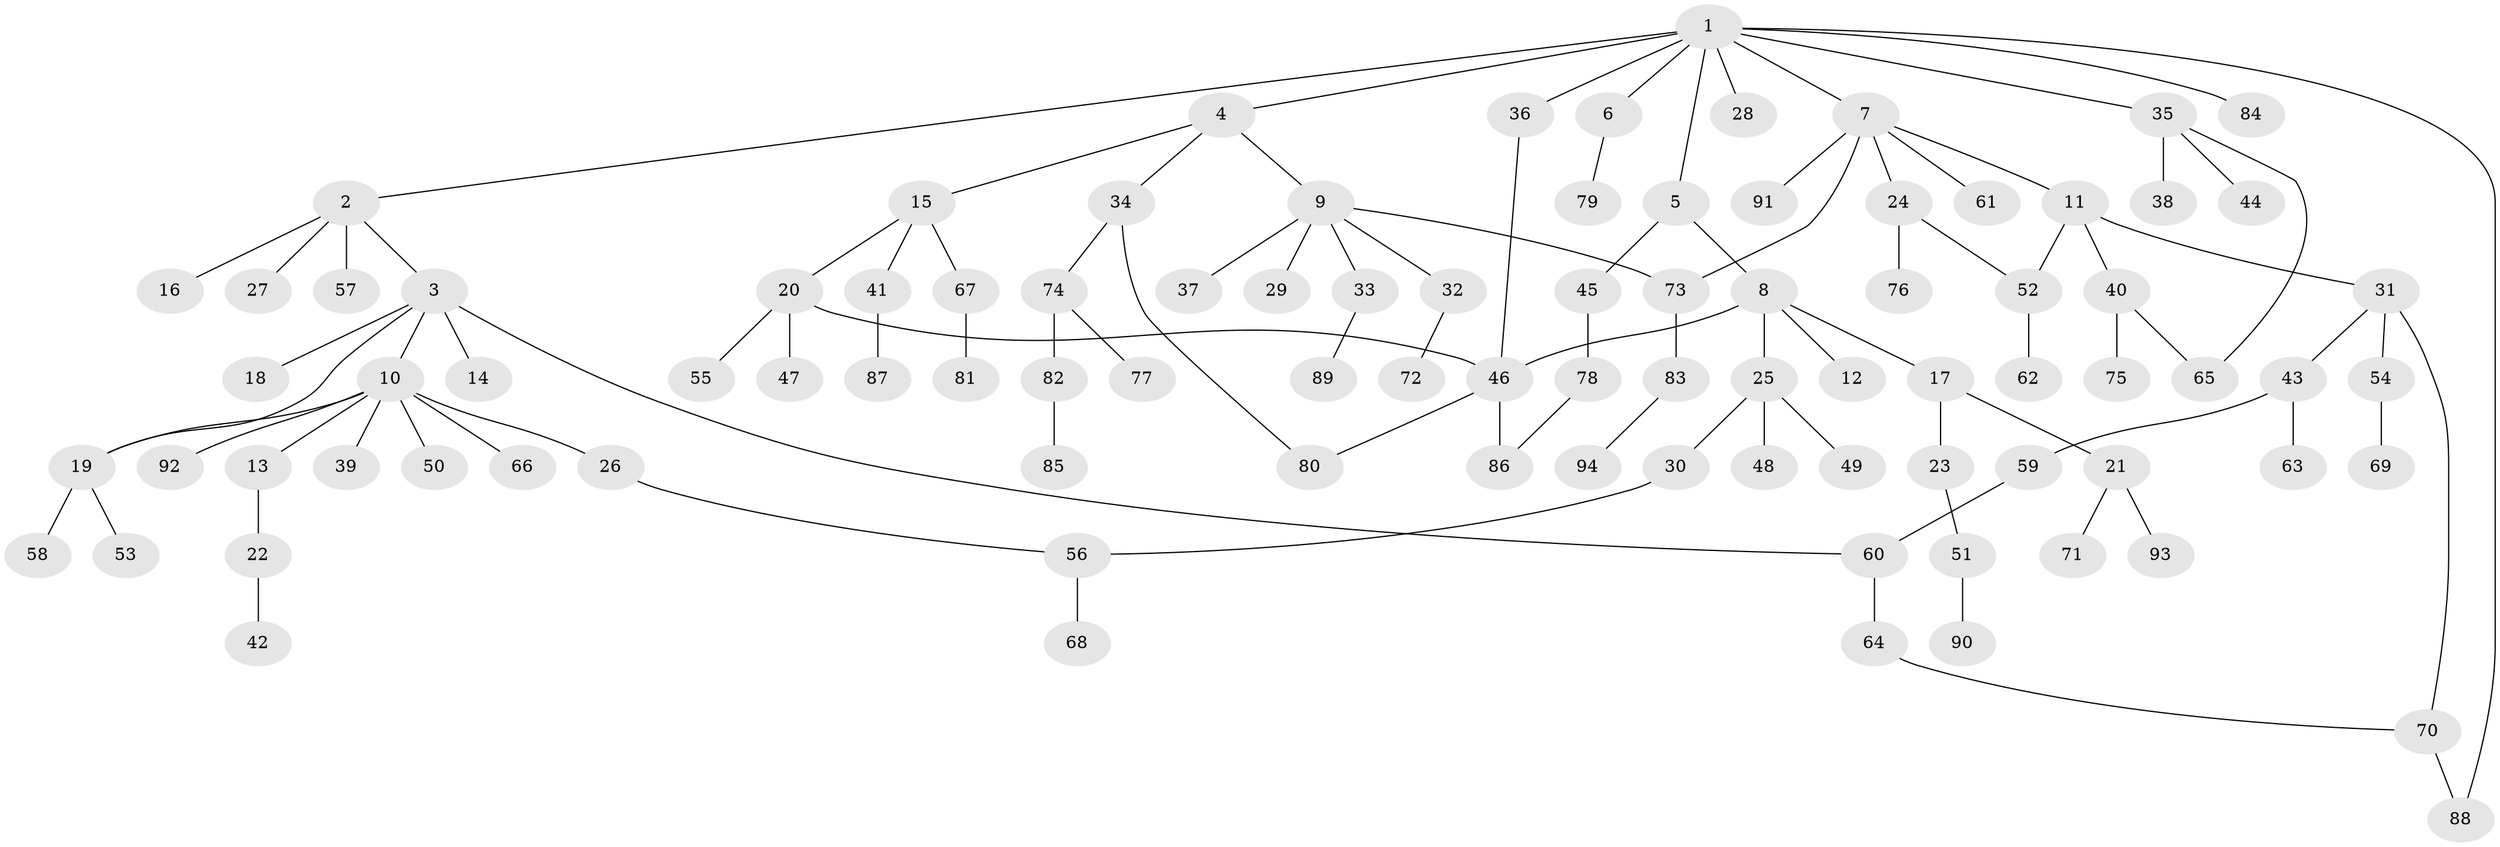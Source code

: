 // coarse degree distribution, {2: 0.3793103448275862, 3: 0.10344827586206896, 4: 0.13793103448275862, 7: 0.06896551724137931, 1: 0.27586206896551724, 5: 0.034482758620689655}
// Generated by graph-tools (version 1.1) at 2025/36/03/04/25 23:36:11]
// undirected, 94 vertices, 105 edges
graph export_dot {
  node [color=gray90,style=filled];
  1;
  2;
  3;
  4;
  5;
  6;
  7;
  8;
  9;
  10;
  11;
  12;
  13;
  14;
  15;
  16;
  17;
  18;
  19;
  20;
  21;
  22;
  23;
  24;
  25;
  26;
  27;
  28;
  29;
  30;
  31;
  32;
  33;
  34;
  35;
  36;
  37;
  38;
  39;
  40;
  41;
  42;
  43;
  44;
  45;
  46;
  47;
  48;
  49;
  50;
  51;
  52;
  53;
  54;
  55;
  56;
  57;
  58;
  59;
  60;
  61;
  62;
  63;
  64;
  65;
  66;
  67;
  68;
  69;
  70;
  71;
  72;
  73;
  74;
  75;
  76;
  77;
  78;
  79;
  80;
  81;
  82;
  83;
  84;
  85;
  86;
  87;
  88;
  89;
  90;
  91;
  92;
  93;
  94;
  1 -- 2;
  1 -- 4;
  1 -- 5;
  1 -- 6;
  1 -- 7;
  1 -- 28;
  1 -- 35;
  1 -- 36;
  1 -- 84;
  1 -- 88;
  2 -- 3;
  2 -- 16;
  2 -- 27;
  2 -- 57;
  3 -- 10;
  3 -- 14;
  3 -- 18;
  3 -- 19;
  3 -- 60;
  4 -- 9;
  4 -- 15;
  4 -- 34;
  5 -- 8;
  5 -- 45;
  6 -- 79;
  7 -- 11;
  7 -- 24;
  7 -- 61;
  7 -- 73;
  7 -- 91;
  8 -- 12;
  8 -- 17;
  8 -- 25;
  8 -- 46;
  9 -- 29;
  9 -- 32;
  9 -- 33;
  9 -- 37;
  9 -- 73;
  10 -- 13;
  10 -- 26;
  10 -- 39;
  10 -- 50;
  10 -- 66;
  10 -- 92;
  10 -- 19;
  11 -- 31;
  11 -- 40;
  11 -- 52;
  13 -- 22;
  15 -- 20;
  15 -- 41;
  15 -- 67;
  17 -- 21;
  17 -- 23;
  19 -- 53;
  19 -- 58;
  20 -- 47;
  20 -- 55;
  20 -- 46;
  21 -- 71;
  21 -- 93;
  22 -- 42;
  23 -- 51;
  24 -- 76;
  24 -- 52;
  25 -- 30;
  25 -- 48;
  25 -- 49;
  26 -- 56;
  30 -- 56;
  31 -- 43;
  31 -- 54;
  31 -- 70;
  32 -- 72;
  33 -- 89;
  34 -- 74;
  34 -- 80;
  35 -- 38;
  35 -- 44;
  35 -- 65;
  36 -- 46;
  40 -- 65;
  40 -- 75;
  41 -- 87;
  43 -- 59;
  43 -- 63;
  45 -- 78;
  46 -- 80;
  46 -- 86;
  51 -- 90;
  52 -- 62;
  54 -- 69;
  56 -- 68;
  59 -- 60;
  60 -- 64;
  64 -- 70;
  67 -- 81;
  70 -- 88;
  73 -- 83;
  74 -- 77;
  74 -- 82;
  78 -- 86;
  82 -- 85;
  83 -- 94;
}
